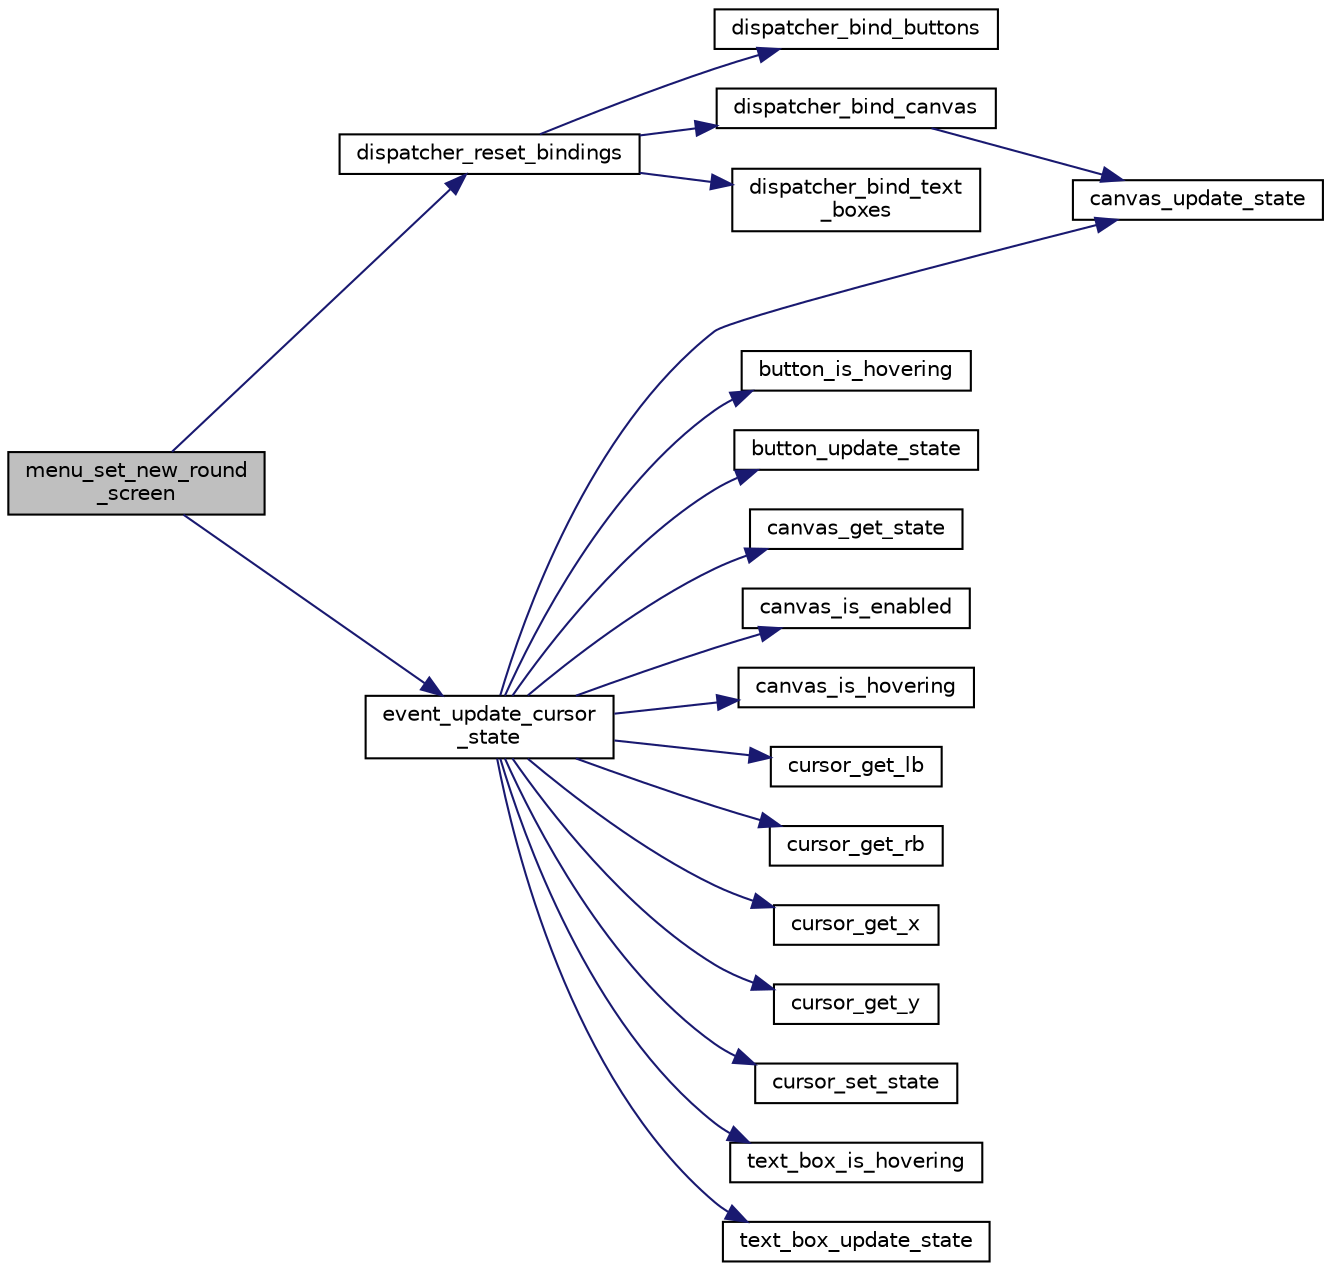 digraph "menu_set_new_round_screen"
{
 // LATEX_PDF_SIZE
  edge [fontname="Helvetica",fontsize="10",labelfontname="Helvetica",labelfontsize="10"];
  node [fontname="Helvetica",fontsize="10",shape=record];
  rankdir="LR";
  Node1 [label="menu_set_new_round\l_screen",height=0.2,width=0.4,color="black", fillcolor="grey75", style="filled", fontcolor="black",tooltip="Sets the menu to new round screen according to the given player role."];
  Node1 -> Node2 [color="midnightblue",fontsize="10",style="solid",fontname="Helvetica"];
  Node2 [label="dispatcher_reset_bindings",height=0.2,width=0.4,color="black", fillcolor="white", style="filled",URL="$group__dispatcher.html#gab9458678bdcdc4f0ff458f8a9b27c638",tooltip="Resets all dispatcher bindings."];
  Node2 -> Node3 [color="midnightblue",fontsize="10",style="solid",fontname="Helvetica"];
  Node3 [label="dispatcher_bind_buttons",height=0.2,width=0.4,color="black", fillcolor="white", style="filled",URL="$group__dispatcher.html#ga09a194e07832b8e7984e1b50d9722a80",tooltip="Binds the given buttons to the dispatcher."];
  Node2 -> Node4 [color="midnightblue",fontsize="10",style="solid",fontname="Helvetica"];
  Node4 [label="dispatcher_bind_canvas",height=0.2,width=0.4,color="black", fillcolor="white", style="filled",URL="$group__dispatcher.html#gab72c16c8547625b6dde1d4626b3c9c99",tooltip="Binds or unbinds the canvas to the dispatcher."];
  Node4 -> Node5 [color="midnightblue",fontsize="10",style="solid",fontname="Helvetica"];
  Node5 [label="canvas_update_state",height=0.2,width=0.4,color="black", fillcolor="white", style="filled",URL="$group__canvas.html#ga95661aa91869ceace06141f45c078210",tooltip="Updates the state of the canvas according to given mouse info."];
  Node2 -> Node6 [color="midnightblue",fontsize="10",style="solid",fontname="Helvetica"];
  Node6 [label="dispatcher_bind_text\l_boxes",height=0.2,width=0.4,color="black", fillcolor="white", style="filled",URL="$group__dispatcher.html#ga4701c82e8ae5bf8fa045347e26aefb74",tooltip="Binds the given text boxes to the dispatcher."];
  Node1 -> Node7 [color="midnightblue",fontsize="10",style="solid",fontname="Helvetica"];
  Node7 [label="event_update_cursor\l_state",height=0.2,width=0.4,color="black", fillcolor="white", style="filled",URL="$group__dispatcher.html#ga1870958649b46017847735537a5701e1",tooltip="Updates the cursor state and updates the game according to it."];
  Node7 -> Node8 [color="midnightblue",fontsize="10",style="solid",fontname="Helvetica"];
  Node8 [label="button_is_hovering",height=0.2,width=0.4,color="black", fillcolor="white", style="filled",URL="$group__button.html#ga08826459f45b21d883c8b46751193280",tooltip="Checks if the given coordinates are inside the limits of a given button."];
  Node7 -> Node9 [color="midnightblue",fontsize="10",style="solid",fontname="Helvetica"];
  Node9 [label="button_update_state",height=0.2,width=0.4,color="black", fillcolor="white", style="filled",URL="$group__button.html#ga9d70332e21de7ab70afff4fa96fb69d4",tooltip="Updates the state of a given button according to given mouse info."];
  Node7 -> Node10 [color="midnightblue",fontsize="10",style="solid",fontname="Helvetica"];
  Node10 [label="canvas_get_state",height=0.2,width=0.4,color="black", fillcolor="white", style="filled",URL="$group__canvas.html#ga2f87deffc6dca6f0ee25d5cd1c3bdd40",tooltip="Gets the current canvas state."];
  Node7 -> Node11 [color="midnightblue",fontsize="10",style="solid",fontname="Helvetica"];
  Node11 [label="canvas_is_enabled",height=0.2,width=0.4,color="black", fillcolor="white", style="filled",URL="$group__canvas.html#gaff7e5e6e51cce443e068e88722d00bbb",tooltip="Checks if canvas is enabled."];
  Node7 -> Node12 [color="midnightblue",fontsize="10",style="solid",fontname="Helvetica"];
  Node12 [label="canvas_is_hovering",height=0.2,width=0.4,color="black", fillcolor="white", style="filled",URL="$group__canvas.html#ga4b7509d83889d7a4a67e0d72e6f2e096",tooltip="Checks if the given coordinates are inside the limits of the canvas."];
  Node7 -> Node5 [color="midnightblue",fontsize="10",style="solid",fontname="Helvetica"];
  Node7 -> Node13 [color="midnightblue",fontsize="10",style="solid",fontname="Helvetica"];
  Node13 [label="cursor_get_lb",height=0.2,width=0.4,color="black", fillcolor="white", style="filled",URL="$group__cursor.html#gac0fa742a26e68888018245125c26d5d6",tooltip="Gets the left button state. (either pressed or not)"];
  Node7 -> Node14 [color="midnightblue",fontsize="10",style="solid",fontname="Helvetica"];
  Node14 [label="cursor_get_rb",height=0.2,width=0.4,color="black", fillcolor="white", style="filled",URL="$group__cursor.html#ga7da23fec369ac0db044e35d1ff1fb95c",tooltip="Gets the right button state. (either pressed or not)"];
  Node7 -> Node15 [color="midnightblue",fontsize="10",style="solid",fontname="Helvetica"];
  Node15 [label="cursor_get_x",height=0.2,width=0.4,color="black", fillcolor="white", style="filled",URL="$group__cursor.html#ga479cd0880892e002681b109c7a712c04",tooltip="Gets cursor x coordinate."];
  Node7 -> Node16 [color="midnightblue",fontsize="10",style="solid",fontname="Helvetica"];
  Node16 [label="cursor_get_y",height=0.2,width=0.4,color="black", fillcolor="white", style="filled",URL="$group__cursor.html#ga15c1a0816c95ad240b94dc15480b403a",tooltip="Gets cursor y coordinate."];
  Node7 -> Node17 [color="midnightblue",fontsize="10",style="solid",fontname="Helvetica"];
  Node17 [label="cursor_set_state",height=0.2,width=0.4,color="black", fillcolor="white", style="filled",URL="$group__cursor.html#ga76ed8ba253d1ffd6ef14da30591ad15f",tooltip="Sets the cursor state."];
  Node7 -> Node18 [color="midnightblue",fontsize="10",style="solid",fontname="Helvetica"];
  Node18 [label="text_box_is_hovering",height=0.2,width=0.4,color="black", fillcolor="white", style="filled",URL="$group__textbox.html#ga33353114ce71e80ee90b18827c53f717",tooltip="Checks if the given coordinates are inside the limits of a given text box."];
  Node7 -> Node19 [color="midnightblue",fontsize="10",style="solid",fontname="Helvetica"];
  Node19 [label="text_box_update_state",height=0.2,width=0.4,color="black", fillcolor="white", style="filled",URL="$group__textbox.html#gaf810b80df21aa5e7259b8fc8815238f5",tooltip="Updates the state of a given text box according to given mouse info."];
}

